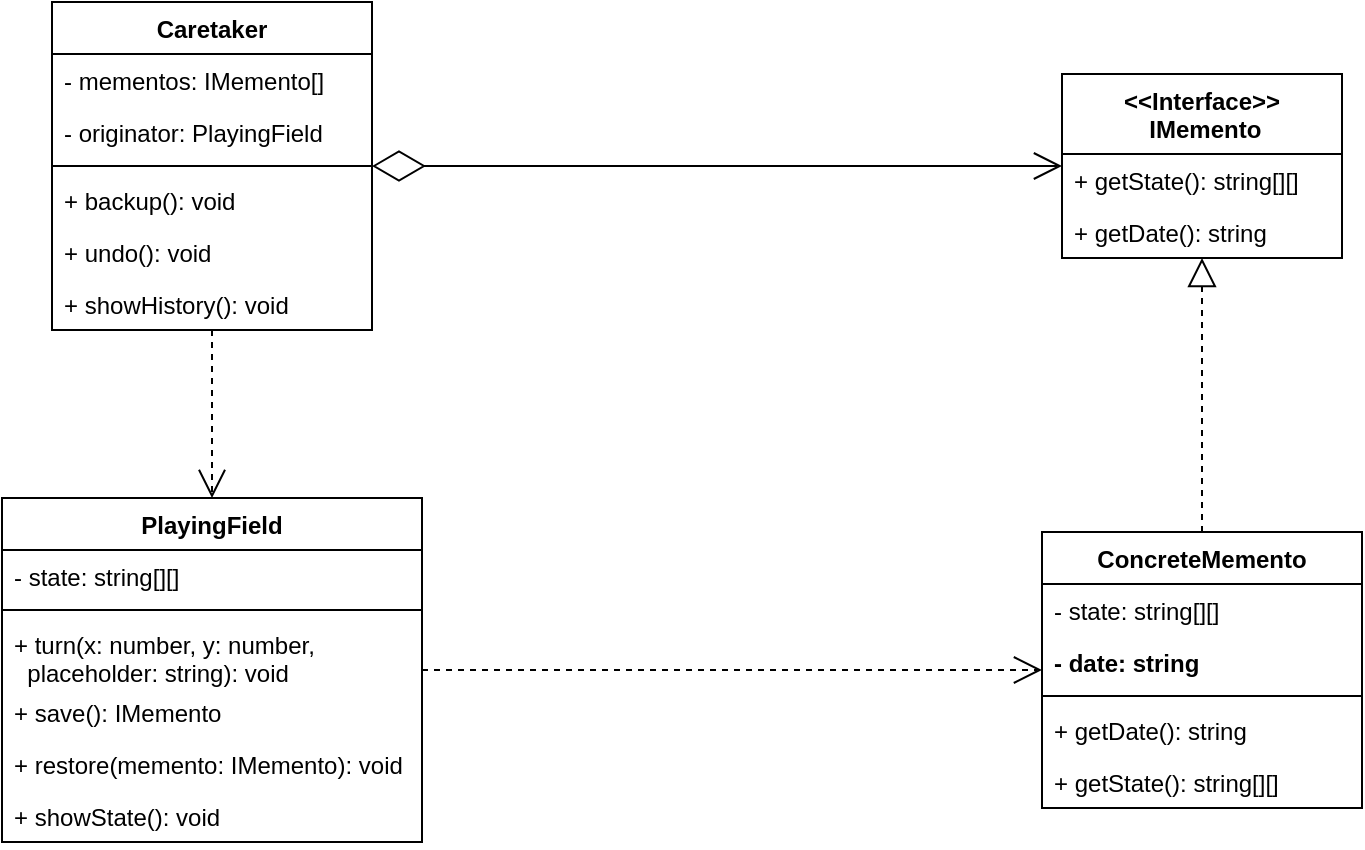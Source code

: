 <mxfile version="20.7.2" type="device"><diagram id="6gO3zl-JhQMoKGXWq1g7" name="Сторінка-1"><mxGraphModel dx="1194" dy="734" grid="1" gridSize="10" guides="1" tooltips="1" connect="1" arrows="1" fold="1" page="1" pageScale="1" pageWidth="827" pageHeight="583" math="0" shadow="0"><root><mxCell id="0"/><mxCell id="1" parent="0"/><mxCell id="9D3Y8y-sJzfLklkSPen0-5" value="PlayingField" style="swimlane;fontStyle=1;align=center;verticalAlign=top;childLayout=stackLayout;horizontal=1;startSize=26;horizontalStack=0;resizeParent=1;resizeParentMax=0;resizeLast=0;collapsible=1;marginBottom=0;" parent="1" vertex="1"><mxGeometry x="50" y="292" width="210" height="172" as="geometry"/></mxCell><mxCell id="9D3Y8y-sJzfLklkSPen0-6" value="- state: string[][]" style="text;strokeColor=none;fillColor=none;align=left;verticalAlign=top;spacingLeft=4;spacingRight=4;overflow=hidden;rotatable=0;points=[[0,0.5],[1,0.5]];portConstraint=eastwest;" parent="9D3Y8y-sJzfLklkSPen0-5" vertex="1"><mxGeometry y="26" width="210" height="26" as="geometry"/></mxCell><mxCell id="9D3Y8y-sJzfLklkSPen0-7" value="" style="line;strokeWidth=1;fillColor=none;align=left;verticalAlign=middle;spacingTop=-1;spacingLeft=3;spacingRight=3;rotatable=0;labelPosition=right;points=[];portConstraint=eastwest;strokeColor=inherit;" parent="9D3Y8y-sJzfLklkSPen0-5" vertex="1"><mxGeometry y="52" width="210" height="8" as="geometry"/></mxCell><mxCell id="9D3Y8y-sJzfLklkSPen0-9" value="+ turn(x: number, y: number,&#10;  placeholder: string): void" style="text;strokeColor=none;fillColor=none;align=left;verticalAlign=top;spacingLeft=4;spacingRight=4;overflow=hidden;rotatable=0;points=[[0,0.5],[1,0.5]];portConstraint=eastwest;" parent="9D3Y8y-sJzfLklkSPen0-5" vertex="1"><mxGeometry y="60" width="210" height="34" as="geometry"/></mxCell><mxCell id="9D3Y8y-sJzfLklkSPen0-8" value="+ save(): IMemento" style="text;strokeColor=none;fillColor=none;align=left;verticalAlign=top;spacingLeft=4;spacingRight=4;overflow=hidden;rotatable=0;points=[[0,0.5],[1,0.5]];portConstraint=eastwest;" parent="9D3Y8y-sJzfLklkSPen0-5" vertex="1"><mxGeometry y="94" width="210" height="26" as="geometry"/></mxCell><mxCell id="9D3Y8y-sJzfLklkSPen0-10" value="+ restore(memento: IMemento): void" style="text;strokeColor=none;fillColor=none;align=left;verticalAlign=top;spacingLeft=4;spacingRight=4;overflow=hidden;rotatable=0;points=[[0,0.5],[1,0.5]];portConstraint=eastwest;" parent="9D3Y8y-sJzfLklkSPen0-5" vertex="1"><mxGeometry y="120" width="210" height="26" as="geometry"/></mxCell><mxCell id="9D3Y8y-sJzfLklkSPen0-11" value="+ showState(): void" style="text;strokeColor=none;fillColor=none;align=left;verticalAlign=top;spacingLeft=4;spacingRight=4;overflow=hidden;rotatable=0;points=[[0,0.5],[1,0.5]];portConstraint=eastwest;" parent="9D3Y8y-sJzfLklkSPen0-5" vertex="1"><mxGeometry y="146" width="210" height="26" as="geometry"/></mxCell><mxCell id="9D3Y8y-sJzfLklkSPen0-12" value="&lt;&lt;Interface&gt;&gt;&#10; IMemento" style="swimlane;fontStyle=1;childLayout=stackLayout;horizontal=1;startSize=40;fillColor=none;horizontalStack=0;resizeParent=1;resizeParentMax=0;resizeLast=0;collapsible=1;marginBottom=0;" parent="1" vertex="1"><mxGeometry x="580" y="80" width="140" height="92" as="geometry"/></mxCell><mxCell id="9D3Y8y-sJzfLklkSPen0-13" value="+ getState(): string[][]" style="text;strokeColor=none;fillColor=none;align=left;verticalAlign=top;spacingLeft=4;spacingRight=4;overflow=hidden;rotatable=0;points=[[0,0.5],[1,0.5]];portConstraint=eastwest;" parent="9D3Y8y-sJzfLklkSPen0-12" vertex="1"><mxGeometry y="40" width="140" height="26" as="geometry"/></mxCell><mxCell id="9D3Y8y-sJzfLklkSPen0-14" value="+ getDate(): string" style="text;strokeColor=none;fillColor=none;align=left;verticalAlign=top;spacingLeft=4;spacingRight=4;overflow=hidden;rotatable=0;points=[[0,0.5],[1,0.5]];portConstraint=eastwest;" parent="9D3Y8y-sJzfLklkSPen0-12" vertex="1"><mxGeometry y="66" width="140" height="26" as="geometry"/></mxCell><mxCell id="9D3Y8y-sJzfLklkSPen0-16" value="ConcreteMemento" style="swimlane;fontStyle=1;align=center;verticalAlign=top;childLayout=stackLayout;horizontal=1;startSize=26;horizontalStack=0;resizeParent=1;resizeParentMax=0;resizeLast=0;collapsible=1;marginBottom=0;" parent="1" vertex="1"><mxGeometry x="570" y="309" width="160" height="138" as="geometry"/></mxCell><mxCell id="9D3Y8y-sJzfLklkSPen0-17" value="- state: string[][]" style="text;strokeColor=none;fillColor=none;align=left;verticalAlign=top;spacingLeft=4;spacingRight=4;overflow=hidden;rotatable=0;points=[[0,0.5],[1,0.5]];portConstraint=eastwest;" parent="9D3Y8y-sJzfLklkSPen0-16" vertex="1"><mxGeometry y="26" width="160" height="26" as="geometry"/></mxCell><mxCell id="9D3Y8y-sJzfLklkSPen0-20" value="- date: string" style="text;strokeColor=none;fillColor=none;align=left;verticalAlign=top;spacingLeft=4;spacingRight=4;overflow=hidden;rotatable=0;points=[[0,0.5],[1,0.5]];portConstraint=eastwest;fontStyle=1" parent="9D3Y8y-sJzfLklkSPen0-16" vertex="1"><mxGeometry y="52" width="160" height="26" as="geometry"/></mxCell><mxCell id="9D3Y8y-sJzfLklkSPen0-18" value="" style="line;strokeWidth=1;fillColor=none;align=left;verticalAlign=middle;spacingTop=-1;spacingLeft=3;spacingRight=3;rotatable=0;labelPosition=right;points=[];portConstraint=eastwest;strokeColor=inherit;" parent="9D3Y8y-sJzfLklkSPen0-16" vertex="1"><mxGeometry y="78" width="160" height="8" as="geometry"/></mxCell><mxCell id="9D3Y8y-sJzfLklkSPen0-22" value="+ getDate(): string" style="text;strokeColor=none;fillColor=none;align=left;verticalAlign=top;spacingLeft=4;spacingRight=4;overflow=hidden;rotatable=0;points=[[0,0.5],[1,0.5]];portConstraint=eastwest;" parent="9D3Y8y-sJzfLklkSPen0-16" vertex="1"><mxGeometry y="86" width="160" height="26" as="geometry"/></mxCell><mxCell id="9D3Y8y-sJzfLklkSPen0-21" value="+ getState(): string[][]" style="text;strokeColor=none;fillColor=none;align=left;verticalAlign=top;spacingLeft=4;spacingRight=4;overflow=hidden;rotatable=0;points=[[0,0.5],[1,0.5]];portConstraint=eastwest;" parent="9D3Y8y-sJzfLklkSPen0-16" vertex="1"><mxGeometry y="112" width="160" height="26" as="geometry"/></mxCell><mxCell id="9D3Y8y-sJzfLklkSPen0-23" value="Caretaker" style="swimlane;fontStyle=1;align=center;verticalAlign=top;childLayout=stackLayout;horizontal=1;startSize=26;horizontalStack=0;resizeParent=1;resizeParentMax=0;resizeLast=0;collapsible=1;marginBottom=0;" parent="1" vertex="1"><mxGeometry x="75" y="44" width="160" height="164" as="geometry"/></mxCell><mxCell id="9D3Y8y-sJzfLklkSPen0-24" value="- mementos: IMemento[]" style="text;strokeColor=none;fillColor=none;align=left;verticalAlign=top;spacingLeft=4;spacingRight=4;overflow=hidden;rotatable=0;points=[[0,0.5],[1,0.5]];portConstraint=eastwest;" parent="9D3Y8y-sJzfLklkSPen0-23" vertex="1"><mxGeometry y="26" width="160" height="26" as="geometry"/></mxCell><mxCell id="9D3Y8y-sJzfLklkSPen0-27" value="- originator: PlayingField" style="text;strokeColor=none;fillColor=none;align=left;verticalAlign=top;spacingLeft=4;spacingRight=4;overflow=hidden;rotatable=0;points=[[0,0.5],[1,0.5]];portConstraint=eastwest;" parent="9D3Y8y-sJzfLklkSPen0-23" vertex="1"><mxGeometry y="52" width="160" height="26" as="geometry"/></mxCell><mxCell id="9D3Y8y-sJzfLklkSPen0-25" value="" style="line;strokeWidth=1;fillColor=none;align=left;verticalAlign=middle;spacingTop=-1;spacingLeft=3;spacingRight=3;rotatable=0;labelPosition=right;points=[];portConstraint=eastwest;strokeColor=inherit;" parent="9D3Y8y-sJzfLklkSPen0-23" vertex="1"><mxGeometry y="78" width="160" height="8" as="geometry"/></mxCell><mxCell id="9D3Y8y-sJzfLklkSPen0-26" value="+ backup(): void" style="text;strokeColor=none;fillColor=none;align=left;verticalAlign=top;spacingLeft=4;spacingRight=4;overflow=hidden;rotatable=0;points=[[0,0.5],[1,0.5]];portConstraint=eastwest;" parent="9D3Y8y-sJzfLklkSPen0-23" vertex="1"><mxGeometry y="86" width="160" height="26" as="geometry"/></mxCell><mxCell id="9D3Y8y-sJzfLklkSPen0-28" value="+ undo(): void" style="text;strokeColor=none;fillColor=none;align=left;verticalAlign=top;spacingLeft=4;spacingRight=4;overflow=hidden;rotatable=0;points=[[0,0.5],[1,0.5]];portConstraint=eastwest;" parent="9D3Y8y-sJzfLklkSPen0-23" vertex="1"><mxGeometry y="112" width="160" height="26" as="geometry"/></mxCell><mxCell id="9D3Y8y-sJzfLklkSPen0-29" value="+ showHistory(): void" style="text;strokeColor=none;fillColor=none;align=left;verticalAlign=top;spacingLeft=4;spacingRight=4;overflow=hidden;rotatable=0;points=[[0,0.5],[1,0.5]];portConstraint=eastwest;" parent="9D3Y8y-sJzfLklkSPen0-23" vertex="1"><mxGeometry y="138" width="160" height="26" as="geometry"/></mxCell><mxCell id="9D3Y8y-sJzfLklkSPen0-30" value="" style="endArrow=block;dashed=1;endFill=0;endSize=12;html=1;rounded=0;" parent="1" source="9D3Y8y-sJzfLklkSPen0-16" target="9D3Y8y-sJzfLklkSPen0-12" edge="1"><mxGeometry width="160" relative="1" as="geometry"><mxPoint x="540" y="250" as="sourcePoint"/><mxPoint x="500" y="240" as="targetPoint"/></mxGeometry></mxCell><mxCell id="9D3Y8y-sJzfLklkSPen0-32" value="" style="endArrow=diamondThin;endFill=0;endSize=24;html=1;rounded=0;edgeStyle=orthogonalEdgeStyle;startArrow=open;startFill=0;startSize=12;" parent="1" source="9D3Y8y-sJzfLklkSPen0-12" target="9D3Y8y-sJzfLklkSPen0-23" edge="1"><mxGeometry width="160" relative="1" as="geometry"><mxPoint x="290" y="250" as="sourcePoint"/><mxPoint x="450" y="250" as="targetPoint"/><Array as="points"><mxPoint x="380" y="126"/><mxPoint x="380" y="126"/></Array></mxGeometry></mxCell><mxCell id="9D3Y8y-sJzfLklkSPen0-33" value="" style="endArrow=open;endSize=12;dashed=1;html=1;rounded=0;" parent="1" source="9D3Y8y-sJzfLklkSPen0-5" target="9D3Y8y-sJzfLklkSPen0-16" edge="1"><mxGeometry x="-0.032" y="18" width="160" relative="1" as="geometry"><mxPoint x="450" y="250" as="sourcePoint"/><mxPoint x="610" y="250" as="targetPoint"/><mxPoint as="offset"/></mxGeometry></mxCell><mxCell id="9D3Y8y-sJzfLklkSPen0-34" value="" style="endArrow=open;endSize=12;html=1;rounded=0;startArrow=none;startFill=0;startSize=24;dashed=1;" parent="1" source="9D3Y8y-sJzfLklkSPen0-23" target="9D3Y8y-sJzfLklkSPen0-5" edge="1"><mxGeometry x="-0.476" y="75" width="160" relative="1" as="geometry"><mxPoint x="450" y="250" as="sourcePoint"/><mxPoint x="610" y="250" as="targetPoint"/><mxPoint as="offset"/></mxGeometry></mxCell></root></mxGraphModel></diagram></mxfile>